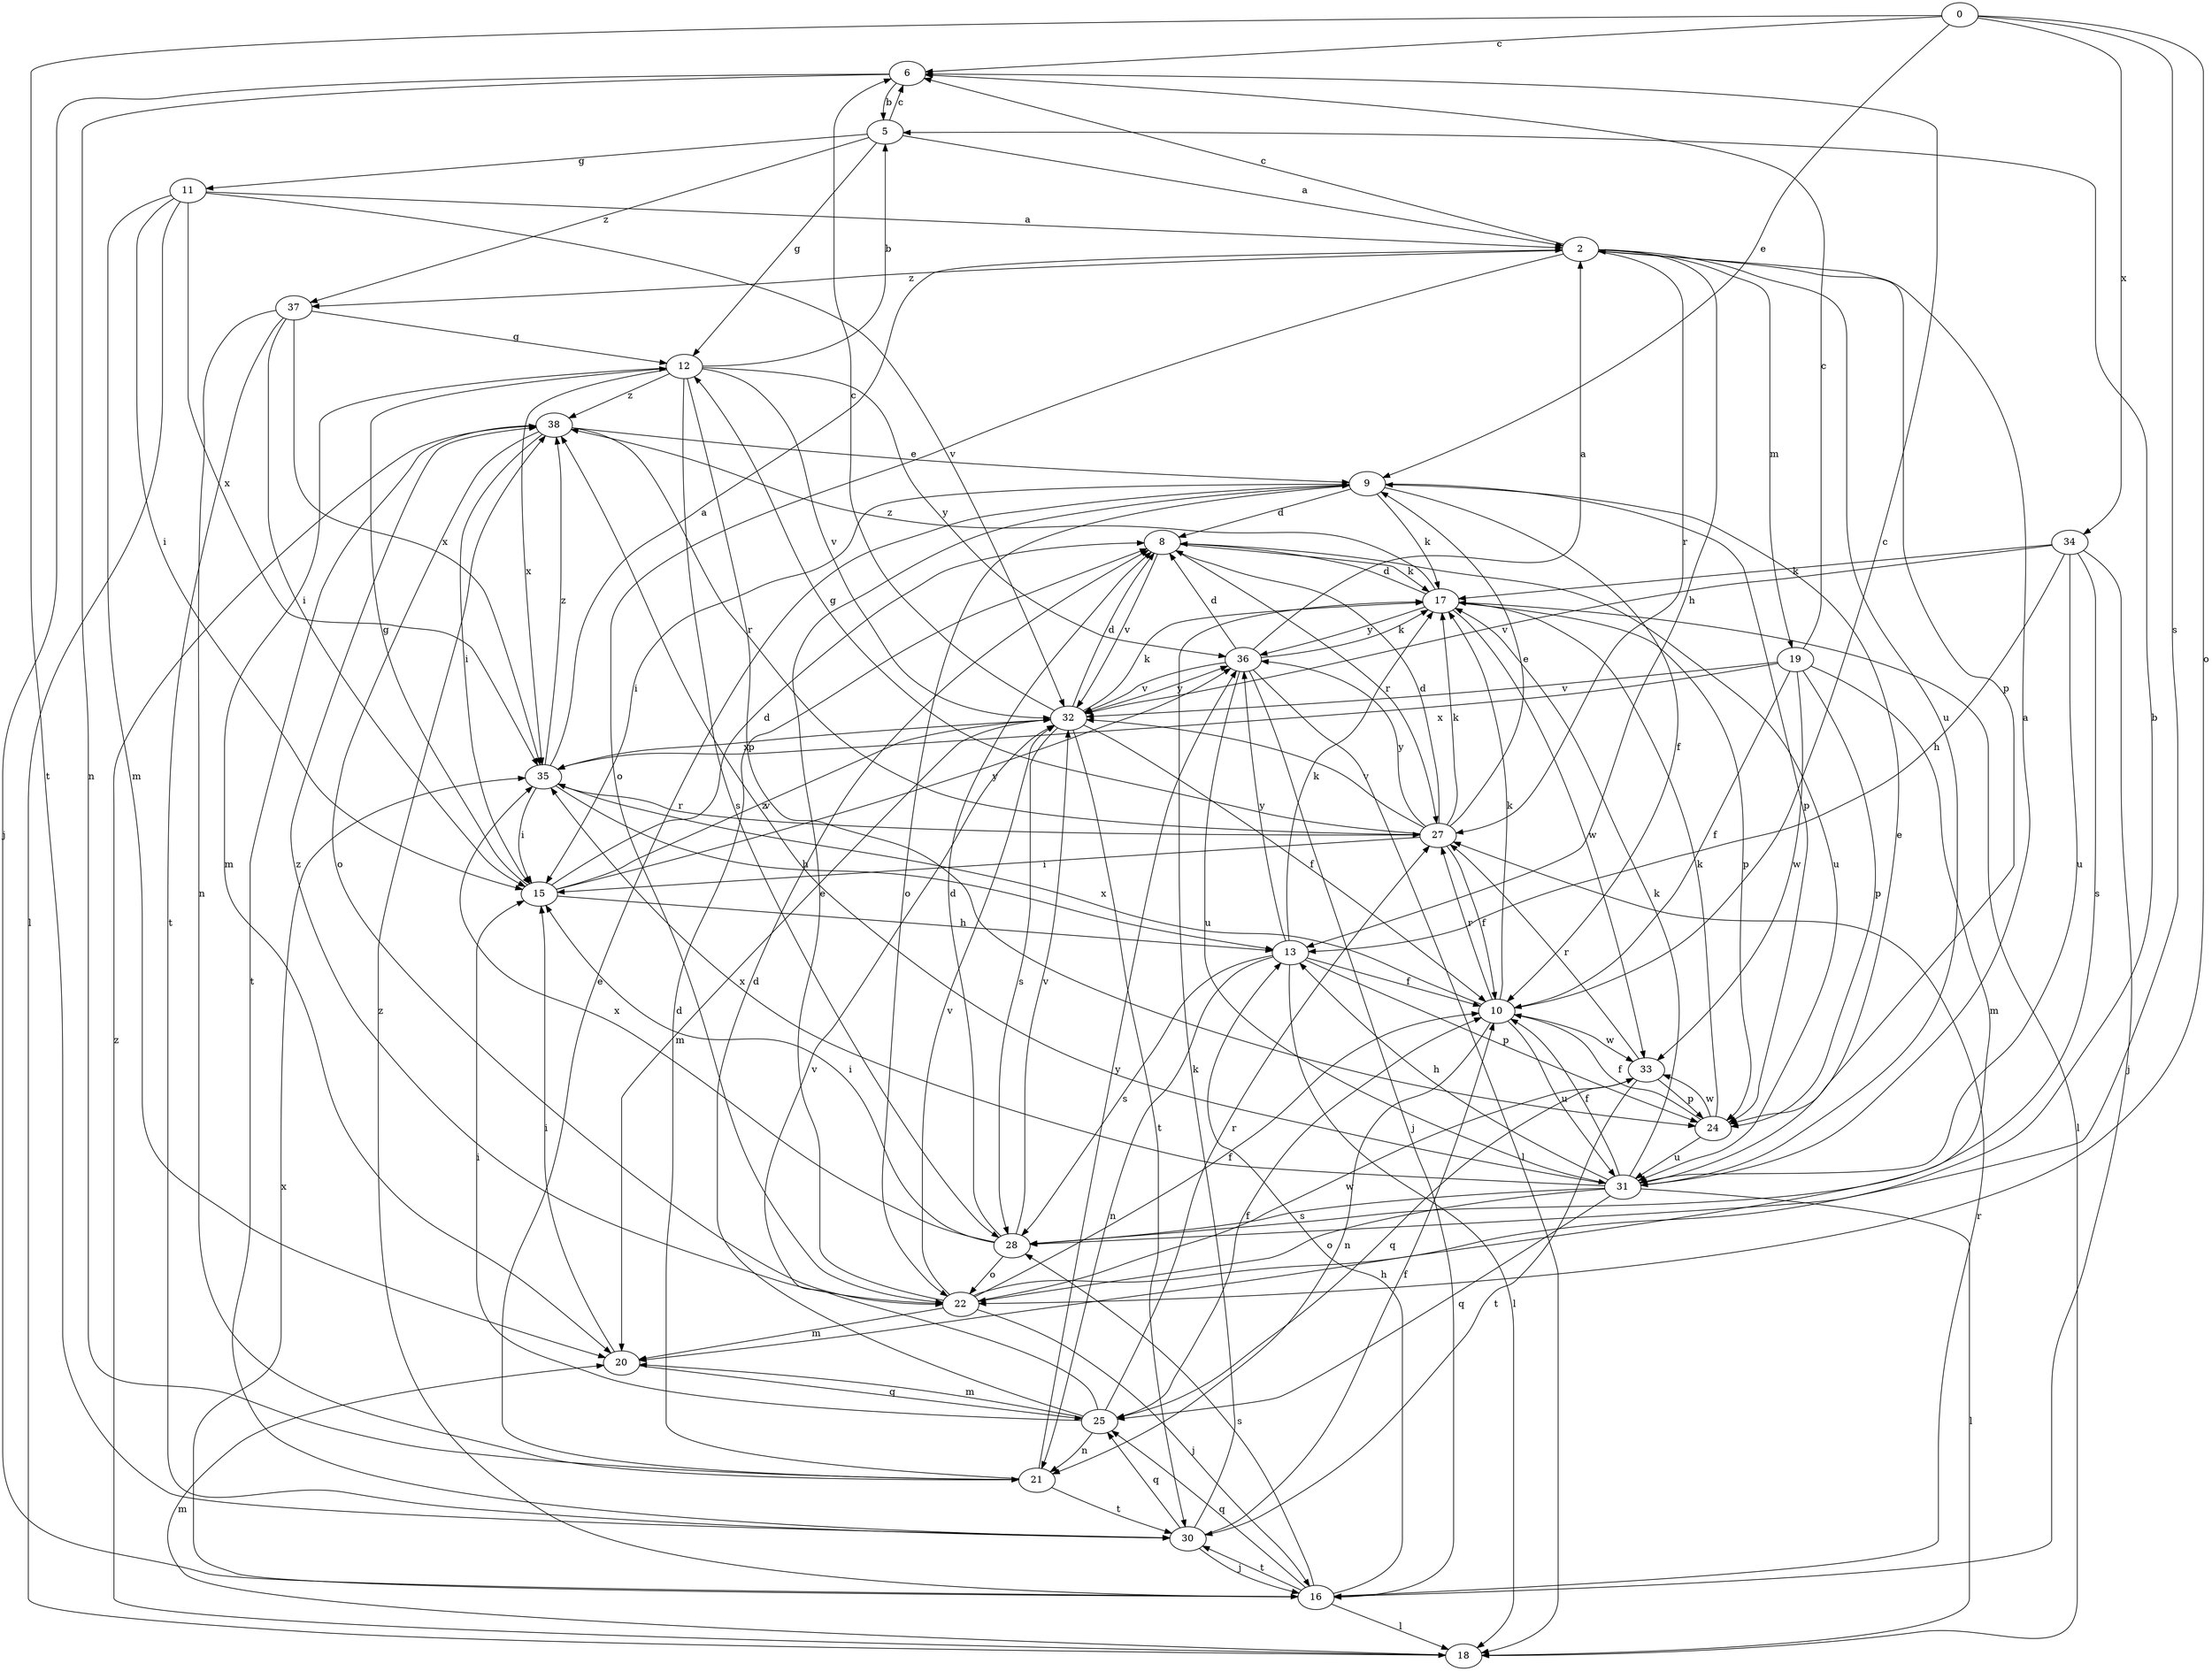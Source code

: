 strict digraph  {
0;
2;
5;
6;
8;
9;
10;
11;
12;
13;
15;
16;
17;
18;
19;
20;
21;
22;
24;
25;
27;
28;
30;
31;
32;
33;
34;
35;
36;
37;
38;
0 -> 6  [label=c];
0 -> 9  [label=e];
0 -> 22  [label=o];
0 -> 28  [label=s];
0 -> 30  [label=t];
0 -> 34  [label=x];
2 -> 6  [label=c];
2 -> 13  [label=h];
2 -> 19  [label=m];
2 -> 22  [label=o];
2 -> 24  [label=p];
2 -> 27  [label=r];
2 -> 31  [label=u];
2 -> 37  [label=z];
5 -> 2  [label=a];
5 -> 6  [label=c];
5 -> 11  [label=g];
5 -> 12  [label=g];
5 -> 37  [label=z];
6 -> 5  [label=b];
6 -> 16  [label=j];
6 -> 21  [label=n];
8 -> 17  [label=k];
8 -> 27  [label=r];
8 -> 31  [label=u];
8 -> 32  [label=v];
9 -> 8  [label=d];
9 -> 10  [label=f];
9 -> 15  [label=i];
9 -> 17  [label=k];
9 -> 22  [label=o];
9 -> 24  [label=p];
10 -> 6  [label=c];
10 -> 17  [label=k];
10 -> 21  [label=n];
10 -> 27  [label=r];
10 -> 31  [label=u];
10 -> 33  [label=w];
10 -> 35  [label=x];
11 -> 2  [label=a];
11 -> 15  [label=i];
11 -> 18  [label=l];
11 -> 20  [label=m];
11 -> 32  [label=v];
11 -> 35  [label=x];
12 -> 5  [label=b];
12 -> 20  [label=m];
12 -> 24  [label=p];
12 -> 28  [label=s];
12 -> 32  [label=v];
12 -> 35  [label=x];
12 -> 36  [label=y];
12 -> 38  [label=z];
13 -> 10  [label=f];
13 -> 17  [label=k];
13 -> 18  [label=l];
13 -> 21  [label=n];
13 -> 24  [label=p];
13 -> 28  [label=s];
13 -> 36  [label=y];
15 -> 8  [label=d];
15 -> 12  [label=g];
15 -> 13  [label=h];
15 -> 32  [label=v];
15 -> 36  [label=y];
16 -> 13  [label=h];
16 -> 18  [label=l];
16 -> 25  [label=q];
16 -> 27  [label=r];
16 -> 28  [label=s];
16 -> 30  [label=t];
16 -> 35  [label=x];
16 -> 38  [label=z];
17 -> 8  [label=d];
17 -> 18  [label=l];
17 -> 24  [label=p];
17 -> 33  [label=w];
17 -> 36  [label=y];
17 -> 38  [label=z];
18 -> 20  [label=m];
18 -> 38  [label=z];
19 -> 6  [label=c];
19 -> 10  [label=f];
19 -> 20  [label=m];
19 -> 24  [label=p];
19 -> 32  [label=v];
19 -> 33  [label=w];
19 -> 35  [label=x];
20 -> 15  [label=i];
20 -> 25  [label=q];
21 -> 8  [label=d];
21 -> 9  [label=e];
21 -> 30  [label=t];
21 -> 36  [label=y];
22 -> 5  [label=b];
22 -> 9  [label=e];
22 -> 10  [label=f];
22 -> 16  [label=j];
22 -> 20  [label=m];
22 -> 32  [label=v];
22 -> 33  [label=w];
22 -> 38  [label=z];
24 -> 10  [label=f];
24 -> 17  [label=k];
24 -> 31  [label=u];
24 -> 33  [label=w];
25 -> 8  [label=d];
25 -> 10  [label=f];
25 -> 15  [label=i];
25 -> 20  [label=m];
25 -> 21  [label=n];
25 -> 27  [label=r];
25 -> 32  [label=v];
27 -> 8  [label=d];
27 -> 9  [label=e];
27 -> 10  [label=f];
27 -> 12  [label=g];
27 -> 15  [label=i];
27 -> 17  [label=k];
27 -> 32  [label=v];
27 -> 36  [label=y];
28 -> 8  [label=d];
28 -> 15  [label=i];
28 -> 22  [label=o];
28 -> 32  [label=v];
28 -> 35  [label=x];
30 -> 10  [label=f];
30 -> 16  [label=j];
30 -> 17  [label=k];
30 -> 25  [label=q];
31 -> 2  [label=a];
31 -> 9  [label=e];
31 -> 10  [label=f];
31 -> 13  [label=h];
31 -> 17  [label=k];
31 -> 18  [label=l];
31 -> 22  [label=o];
31 -> 25  [label=q];
31 -> 28  [label=s];
31 -> 35  [label=x];
31 -> 38  [label=z];
32 -> 6  [label=c];
32 -> 8  [label=d];
32 -> 10  [label=f];
32 -> 17  [label=k];
32 -> 20  [label=m];
32 -> 28  [label=s];
32 -> 30  [label=t];
32 -> 35  [label=x];
32 -> 36  [label=y];
33 -> 24  [label=p];
33 -> 25  [label=q];
33 -> 27  [label=r];
33 -> 30  [label=t];
34 -> 13  [label=h];
34 -> 16  [label=j];
34 -> 17  [label=k];
34 -> 28  [label=s];
34 -> 31  [label=u];
34 -> 32  [label=v];
35 -> 2  [label=a];
35 -> 13  [label=h];
35 -> 15  [label=i];
35 -> 27  [label=r];
35 -> 38  [label=z];
36 -> 2  [label=a];
36 -> 8  [label=d];
36 -> 16  [label=j];
36 -> 17  [label=k];
36 -> 18  [label=l];
36 -> 31  [label=u];
36 -> 32  [label=v];
37 -> 12  [label=g];
37 -> 15  [label=i];
37 -> 21  [label=n];
37 -> 30  [label=t];
37 -> 35  [label=x];
38 -> 9  [label=e];
38 -> 15  [label=i];
38 -> 22  [label=o];
38 -> 27  [label=r];
38 -> 30  [label=t];
}

